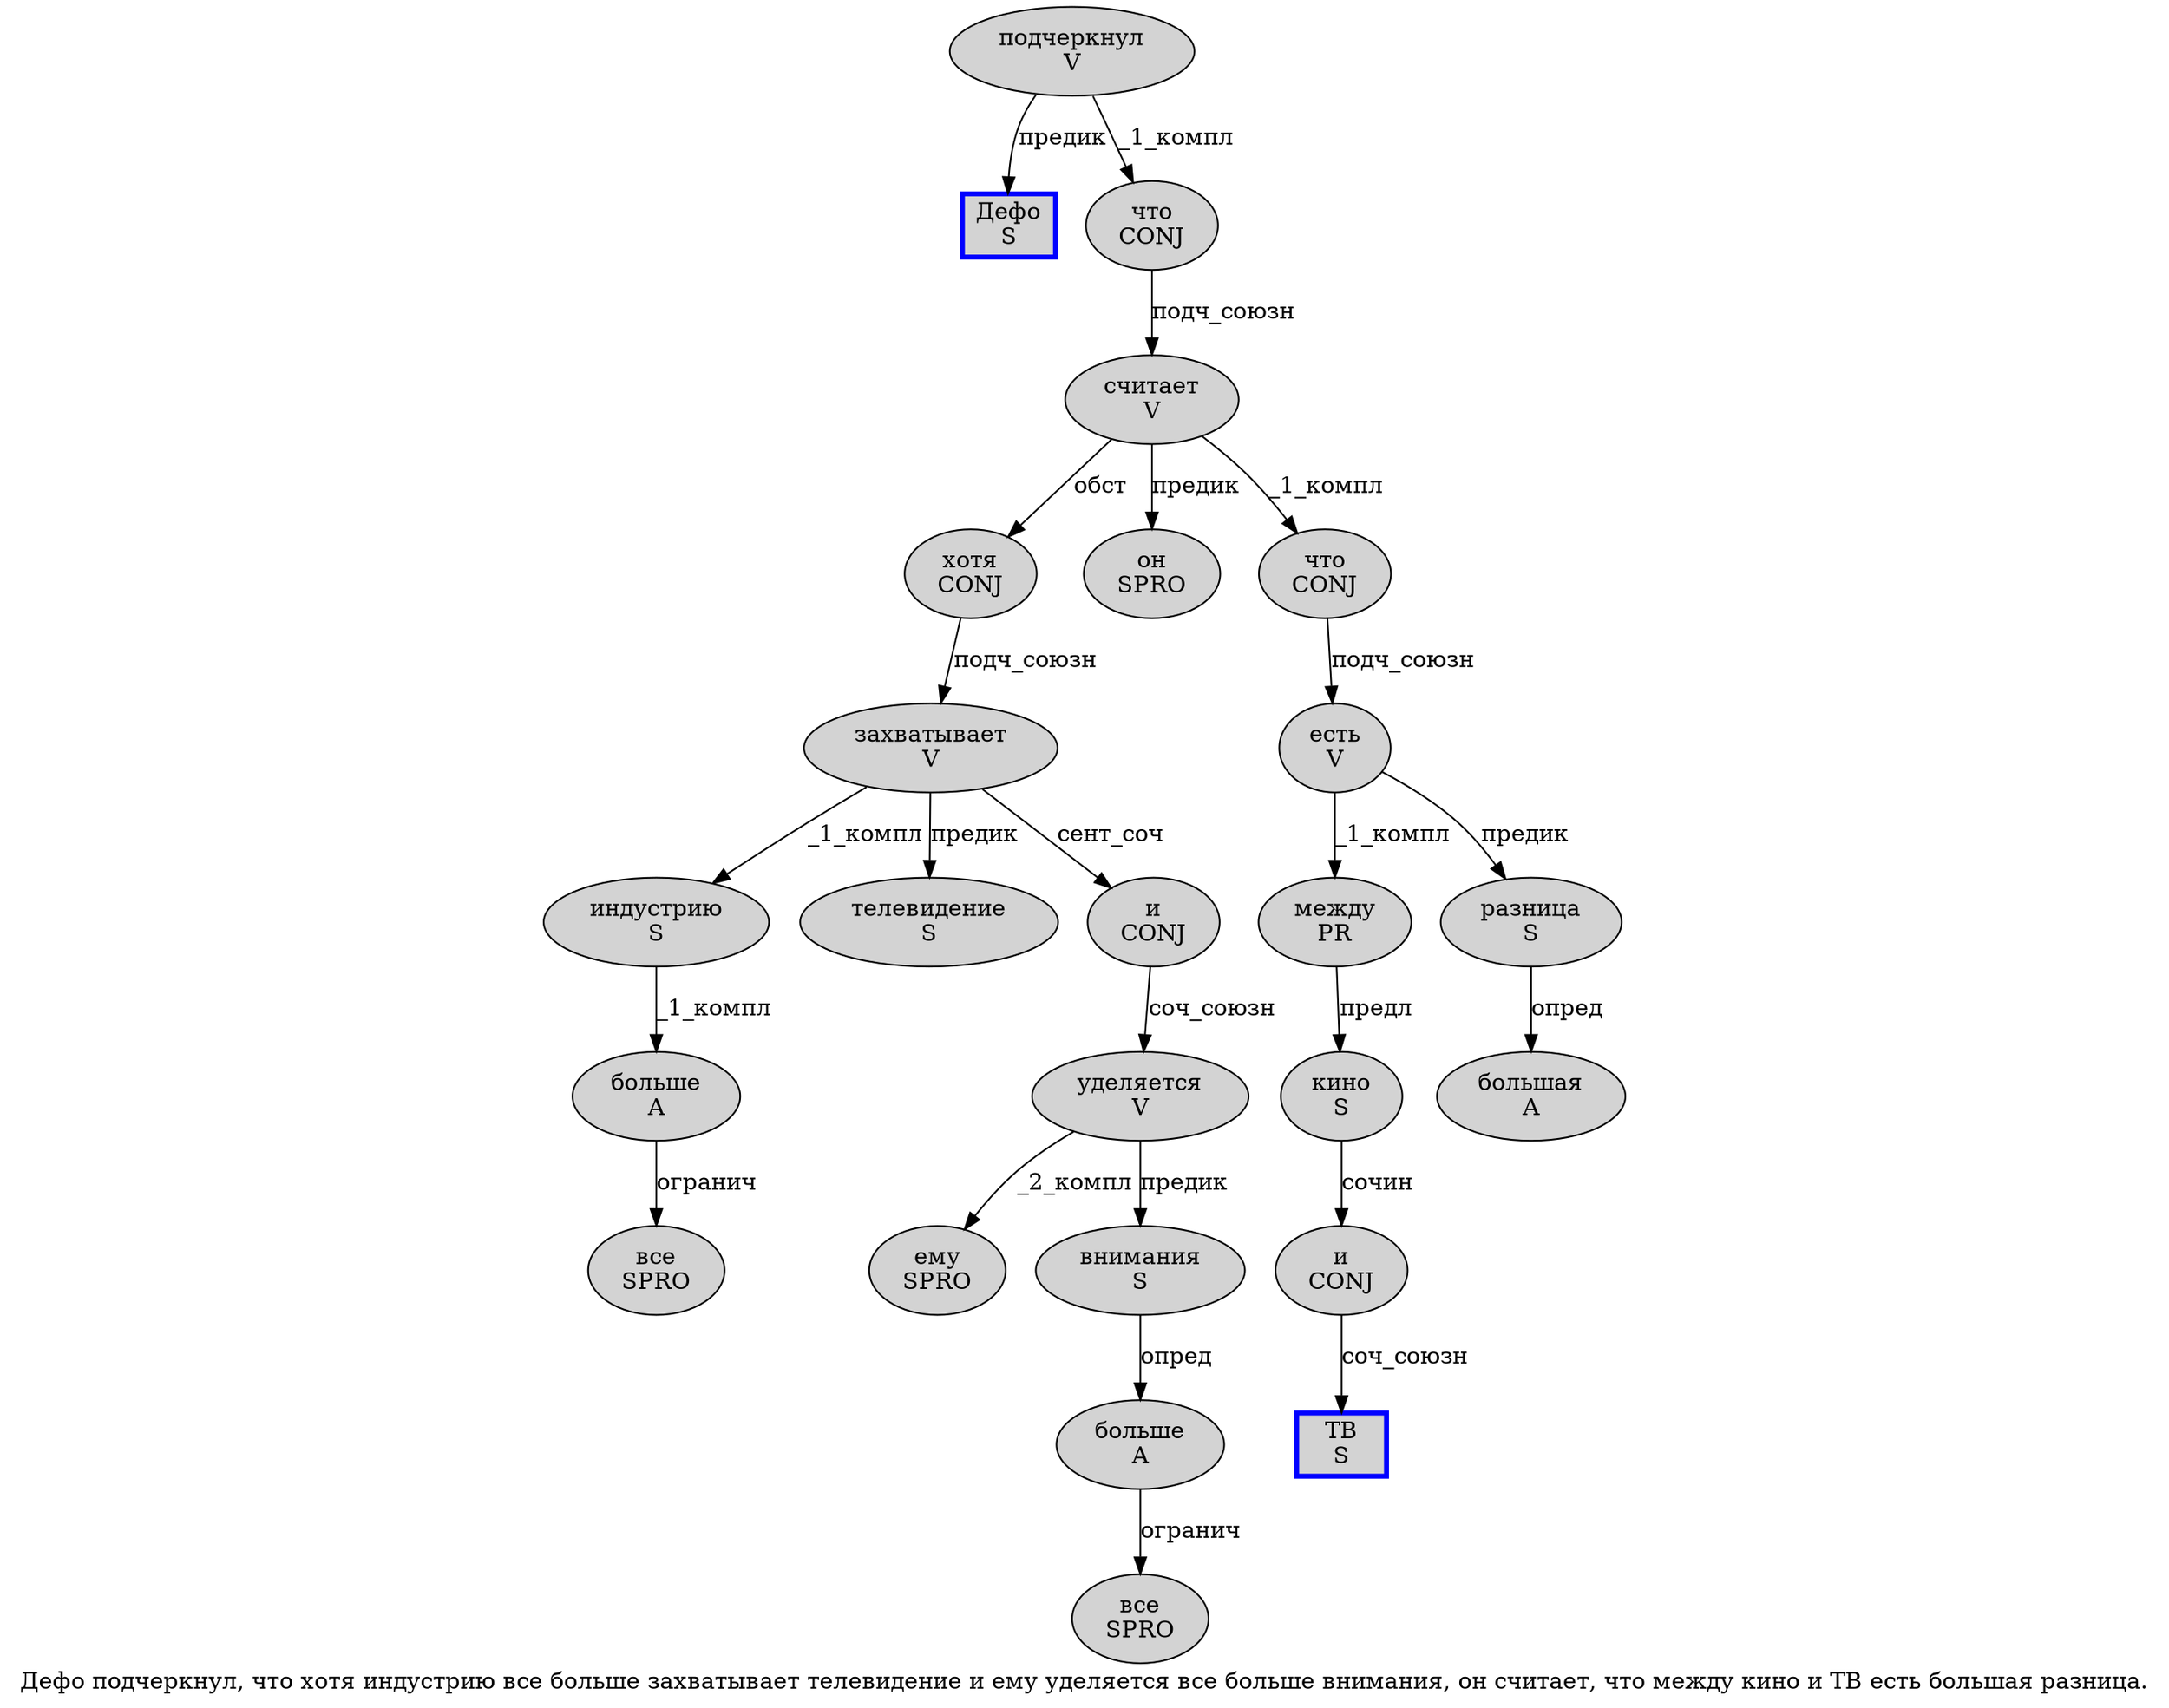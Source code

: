 digraph SENTENCE_935 {
	graph [label="Дефо подчеркнул, что хотя индустрию все больше захватывает телевидение и ему уделяется все больше внимания, он считает, что между кино и ТВ есть большая разница."]
	node [style=filled]
		0 [label="Дефо
S" color=blue fillcolor=lightgray penwidth=3 shape=box]
		1 [label="подчеркнул
V" color="" fillcolor=lightgray penwidth=1 shape=ellipse]
		3 [label="что
CONJ" color="" fillcolor=lightgray penwidth=1 shape=ellipse]
		4 [label="хотя
CONJ" color="" fillcolor=lightgray penwidth=1 shape=ellipse]
		5 [label="индустрию
S" color="" fillcolor=lightgray penwidth=1 shape=ellipse]
		6 [label="все
SPRO" color="" fillcolor=lightgray penwidth=1 shape=ellipse]
		7 [label="больше
A" color="" fillcolor=lightgray penwidth=1 shape=ellipse]
		8 [label="захватывает
V" color="" fillcolor=lightgray penwidth=1 shape=ellipse]
		9 [label="телевидение
S" color="" fillcolor=lightgray penwidth=1 shape=ellipse]
		10 [label="и
CONJ" color="" fillcolor=lightgray penwidth=1 shape=ellipse]
		11 [label="ему
SPRO" color="" fillcolor=lightgray penwidth=1 shape=ellipse]
		12 [label="уделяется
V" color="" fillcolor=lightgray penwidth=1 shape=ellipse]
		13 [label="все
SPRO" color="" fillcolor=lightgray penwidth=1 shape=ellipse]
		14 [label="больше
A" color="" fillcolor=lightgray penwidth=1 shape=ellipse]
		15 [label="внимания
S" color="" fillcolor=lightgray penwidth=1 shape=ellipse]
		17 [label="он
SPRO" color="" fillcolor=lightgray penwidth=1 shape=ellipse]
		18 [label="считает
V" color="" fillcolor=lightgray penwidth=1 shape=ellipse]
		20 [label="что
CONJ" color="" fillcolor=lightgray penwidth=1 shape=ellipse]
		21 [label="между
PR" color="" fillcolor=lightgray penwidth=1 shape=ellipse]
		22 [label="кино
S" color="" fillcolor=lightgray penwidth=1 shape=ellipse]
		23 [label="и
CONJ" color="" fillcolor=lightgray penwidth=1 shape=ellipse]
		24 [label="ТВ
S" color=blue fillcolor=lightgray penwidth=3 shape=box]
		25 [label="есть
V" color="" fillcolor=lightgray penwidth=1 shape=ellipse]
		26 [label="большая
A" color="" fillcolor=lightgray penwidth=1 shape=ellipse]
		27 [label="разница
S" color="" fillcolor=lightgray penwidth=1 shape=ellipse]
			8 -> 5 [label="_1_компл"]
			8 -> 9 [label="предик"]
			8 -> 10 [label="сент_соч"]
			14 -> 13 [label="огранич"]
			12 -> 11 [label="_2_компл"]
			12 -> 15 [label="предик"]
			3 -> 18 [label="подч_союзн"]
			4 -> 8 [label="подч_союзн"]
			1 -> 0 [label="предик"]
			1 -> 3 [label="_1_компл"]
			25 -> 21 [label="_1_компл"]
			25 -> 27 [label="предик"]
			20 -> 25 [label="подч_союзн"]
			21 -> 22 [label="предл"]
			15 -> 14 [label="опред"]
			23 -> 24 [label="соч_союзн"]
			22 -> 23 [label="сочин"]
			5 -> 7 [label="_1_компл"]
			7 -> 6 [label="огранич"]
			27 -> 26 [label="опред"]
			18 -> 4 [label="обст"]
			18 -> 17 [label="предик"]
			18 -> 20 [label="_1_компл"]
			10 -> 12 [label="соч_союзн"]
}